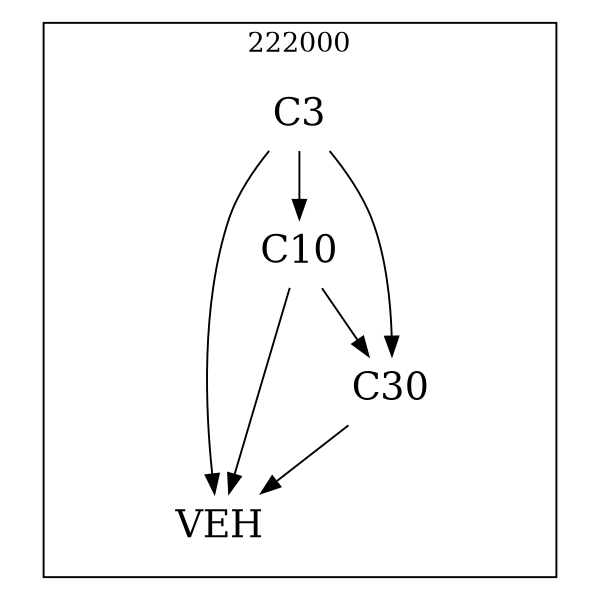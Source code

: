 strict digraph DAGS {
	size = "4,4!" ; ratio ="fill"; subgraph cluster_0{
			labeldoc = "t";
			label = "222000";node	[label= VEH, shape = plaintext, fontsize=20] VEH;node	[label= C3, shape = plaintext, fontsize=20] C3;node	[label= C10, shape = plaintext, fontsize=20] C10;node	[label= C30, shape = plaintext, fontsize=20] C30;
C3->VEH;
C3->C10;
C3->C30;
C10->VEH;
C10->C30;
C30->VEH;
	}}